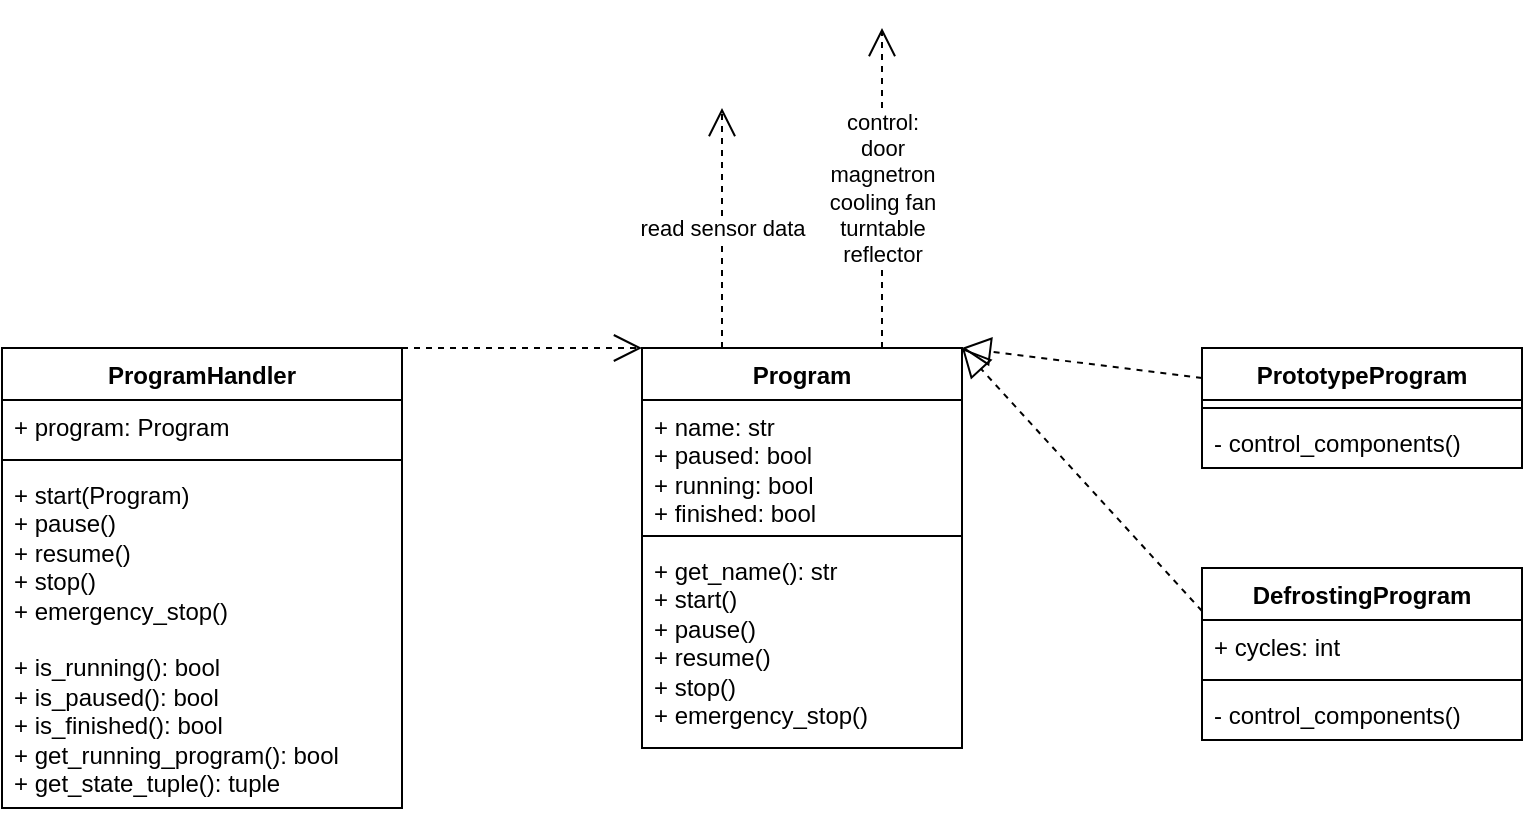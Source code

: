 <mxfile version="27.1.4">
  <diagram name="Page-1" id="vSKzTKyXfsZyXvCryQiR">
    <mxGraphModel dx="1186" dy="755" grid="1" gridSize="10" guides="1" tooltips="1" connect="1" arrows="1" fold="1" page="1" pageScale="1" pageWidth="1654" pageHeight="2336" math="0" shadow="0">
      <root>
        <mxCell id="0" />
        <mxCell id="1" parent="0" />
        <mxCell id="iqtccUUD8lSuWTrBtD2m-1" value="ProgramHandler" style="swimlane;fontStyle=1;align=center;verticalAlign=top;childLayout=stackLayout;horizontal=1;startSize=26;horizontalStack=0;resizeParent=1;resizeParentMax=0;resizeLast=0;collapsible=1;marginBottom=0;whiteSpace=wrap;html=1;" parent="1" vertex="1">
          <mxGeometry x="280" y="280" width="200" height="230" as="geometry" />
        </mxCell>
        <mxCell id="iqtccUUD8lSuWTrBtD2m-2" value="+ program: Program" style="text;strokeColor=none;fillColor=none;align=left;verticalAlign=top;spacingLeft=4;spacingRight=4;overflow=hidden;rotatable=0;points=[[0,0.5],[1,0.5]];portConstraint=eastwest;whiteSpace=wrap;html=1;" parent="iqtccUUD8lSuWTrBtD2m-1" vertex="1">
          <mxGeometry y="26" width="200" height="26" as="geometry" />
        </mxCell>
        <mxCell id="iqtccUUD8lSuWTrBtD2m-3" value="" style="line;strokeWidth=1;fillColor=none;align=left;verticalAlign=middle;spacingTop=-1;spacingLeft=3;spacingRight=3;rotatable=0;labelPosition=right;points=[];portConstraint=eastwest;strokeColor=inherit;" parent="iqtccUUD8lSuWTrBtD2m-1" vertex="1">
          <mxGeometry y="52" width="200" height="8" as="geometry" />
        </mxCell>
        <mxCell id="iqtccUUD8lSuWTrBtD2m-4" value="&lt;div&gt;+ start(Program)&lt;/div&gt;&lt;div&gt;+ pause()&lt;/div&gt;&lt;div&gt;+ resume()&lt;/div&gt;&lt;div&gt;+ stop()&lt;/div&gt;&lt;div&gt;+ emergency_stop()&lt;/div&gt;&lt;div&gt;&lt;br&gt;&lt;/div&gt;&lt;div&gt;+ is_running(): bool&lt;/div&gt;&lt;div&gt;+ is_paused(): bool&lt;/div&gt;&lt;div&gt;+ is_finished(): bool&lt;/div&gt;&lt;div&gt;+ get_running_program(): bool&lt;/div&gt;&lt;div&gt;+ get_state_tuple(): tuple&lt;/div&gt;" style="text;strokeColor=none;fillColor=none;align=left;verticalAlign=top;spacingLeft=4;spacingRight=4;overflow=hidden;rotatable=0;points=[[0,0.5],[1,0.5]];portConstraint=eastwest;whiteSpace=wrap;html=1;" parent="iqtccUUD8lSuWTrBtD2m-1" vertex="1">
          <mxGeometry y="60" width="200" height="170" as="geometry" />
        </mxCell>
        <mxCell id="iqtccUUD8lSuWTrBtD2m-5" value="Program" style="swimlane;fontStyle=1;align=center;verticalAlign=top;childLayout=stackLayout;horizontal=1;startSize=26;horizontalStack=0;resizeParent=1;resizeParentMax=0;resizeLast=0;collapsible=1;marginBottom=0;whiteSpace=wrap;html=1;" parent="1" vertex="1">
          <mxGeometry x="600" y="280" width="160" height="200" as="geometry" />
        </mxCell>
        <mxCell id="iqtccUUD8lSuWTrBtD2m-6" value="&lt;div&gt;+ name: str&lt;/div&gt;&lt;div&gt;+ paused: bool&lt;/div&gt;&lt;div&gt;+ running: bool&lt;/div&gt;&lt;div&gt;+ finished: bool&lt;/div&gt;" style="text;strokeColor=none;fillColor=none;align=left;verticalAlign=top;spacingLeft=4;spacingRight=4;overflow=hidden;rotatable=0;points=[[0,0.5],[1,0.5]];portConstraint=eastwest;whiteSpace=wrap;html=1;" parent="iqtccUUD8lSuWTrBtD2m-5" vertex="1">
          <mxGeometry y="26" width="160" height="64" as="geometry" />
        </mxCell>
        <mxCell id="iqtccUUD8lSuWTrBtD2m-7" value="" style="line;strokeWidth=1;fillColor=none;align=left;verticalAlign=middle;spacingTop=-1;spacingLeft=3;spacingRight=3;rotatable=0;labelPosition=right;points=[];portConstraint=eastwest;strokeColor=inherit;" parent="iqtccUUD8lSuWTrBtD2m-5" vertex="1">
          <mxGeometry y="90" width="160" height="8" as="geometry" />
        </mxCell>
        <mxCell id="iqtccUUD8lSuWTrBtD2m-8" value="&lt;div&gt;+ get_name(): str&lt;/div&gt;&lt;div&gt;+ start()&lt;/div&gt;&lt;div&gt;+ pause()&lt;/div&gt;&lt;div&gt;+ resume()&lt;/div&gt;&lt;div&gt;+ stop()&lt;/div&gt;&lt;div&gt;+ emergency_stop()&lt;/div&gt;" style="text;strokeColor=none;fillColor=none;align=left;verticalAlign=top;spacingLeft=4;spacingRight=4;overflow=hidden;rotatable=0;points=[[0,0.5],[1,0.5]];portConstraint=eastwest;whiteSpace=wrap;html=1;" parent="iqtccUUD8lSuWTrBtD2m-5" vertex="1">
          <mxGeometry y="98" width="160" height="102" as="geometry" />
        </mxCell>
        <mxCell id="iqtccUUD8lSuWTrBtD2m-9" value="DefrostingProgram" style="swimlane;fontStyle=1;align=center;verticalAlign=top;childLayout=stackLayout;horizontal=1;startSize=26;horizontalStack=0;resizeParent=1;resizeParentMax=0;resizeLast=0;collapsible=1;marginBottom=0;whiteSpace=wrap;html=1;" parent="1" vertex="1">
          <mxGeometry x="880" y="390" width="160" height="86" as="geometry" />
        </mxCell>
        <mxCell id="iqtccUUD8lSuWTrBtD2m-10" value="+ cycles: int" style="text;strokeColor=none;fillColor=none;align=left;verticalAlign=top;spacingLeft=4;spacingRight=4;overflow=hidden;rotatable=0;points=[[0,0.5],[1,0.5]];portConstraint=eastwest;whiteSpace=wrap;html=1;" parent="iqtccUUD8lSuWTrBtD2m-9" vertex="1">
          <mxGeometry y="26" width="160" height="26" as="geometry" />
        </mxCell>
        <mxCell id="iqtccUUD8lSuWTrBtD2m-11" value="" style="line;strokeWidth=1;fillColor=none;align=left;verticalAlign=middle;spacingTop=-1;spacingLeft=3;spacingRight=3;rotatable=0;labelPosition=right;points=[];portConstraint=eastwest;strokeColor=inherit;" parent="iqtccUUD8lSuWTrBtD2m-9" vertex="1">
          <mxGeometry y="52" width="160" height="8" as="geometry" />
        </mxCell>
        <mxCell id="iqtccUUD8lSuWTrBtD2m-12" value="- control_components()" style="text;strokeColor=none;fillColor=none;align=left;verticalAlign=top;spacingLeft=4;spacingRight=4;overflow=hidden;rotatable=0;points=[[0,0.5],[1,0.5]];portConstraint=eastwest;whiteSpace=wrap;html=1;" parent="iqtccUUD8lSuWTrBtD2m-9" vertex="1">
          <mxGeometry y="60" width="160" height="26" as="geometry" />
        </mxCell>
        <mxCell id="iqtccUUD8lSuWTrBtD2m-17" value="PrototypeProgram" style="swimlane;fontStyle=1;align=center;verticalAlign=top;childLayout=stackLayout;horizontal=1;startSize=26;horizontalStack=0;resizeParent=1;resizeParentMax=0;resizeLast=0;collapsible=1;marginBottom=0;whiteSpace=wrap;html=1;" parent="1" vertex="1">
          <mxGeometry x="880" y="280" width="160" height="60" as="geometry" />
        </mxCell>
        <mxCell id="iqtccUUD8lSuWTrBtD2m-19" value="" style="line;strokeWidth=1;fillColor=none;align=left;verticalAlign=middle;spacingTop=-1;spacingLeft=3;spacingRight=3;rotatable=0;labelPosition=right;points=[];portConstraint=eastwest;strokeColor=inherit;" parent="iqtccUUD8lSuWTrBtD2m-17" vertex="1">
          <mxGeometry y="26" width="160" height="8" as="geometry" />
        </mxCell>
        <mxCell id="iqtccUUD8lSuWTrBtD2m-20" value="- control_components()" style="text;strokeColor=none;fillColor=none;align=left;verticalAlign=top;spacingLeft=4;spacingRight=4;overflow=hidden;rotatable=0;points=[[0,0.5],[1,0.5]];portConstraint=eastwest;whiteSpace=wrap;html=1;" parent="iqtccUUD8lSuWTrBtD2m-17" vertex="1">
          <mxGeometry y="34" width="160" height="26" as="geometry" />
        </mxCell>
        <mxCell id="iqtccUUD8lSuWTrBtD2m-24" value="" style="endArrow=open;endSize=12;dashed=1;html=1;rounded=0;entryX=0;entryY=0;entryDx=0;entryDy=0;exitX=1;exitY=0;exitDx=0;exitDy=0;" parent="1" source="iqtccUUD8lSuWTrBtD2m-1" target="iqtccUUD8lSuWTrBtD2m-5" edge="1">
          <mxGeometry width="160" relative="1" as="geometry">
            <mxPoint x="480" y="268" as="sourcePoint" />
            <mxPoint x="700" y="390" as="targetPoint" />
          </mxGeometry>
        </mxCell>
        <mxCell id="RK2vmcc18IN7GK_qeMCU-5" value="" style="endArrow=block;dashed=1;endFill=0;endSize=12;html=1;rounded=0;entryX=1;entryY=0;entryDx=0;entryDy=0;exitX=0;exitY=0.25;exitDx=0;exitDy=0;" parent="1" source="iqtccUUD8lSuWTrBtD2m-9" target="iqtccUUD8lSuWTrBtD2m-5" edge="1">
          <mxGeometry width="160" relative="1" as="geometry">
            <mxPoint x="650" y="390" as="sourcePoint" />
            <mxPoint x="810" y="390" as="targetPoint" />
          </mxGeometry>
        </mxCell>
        <mxCell id="RK2vmcc18IN7GK_qeMCU-7" value="" style="endArrow=block;dashed=1;endFill=0;endSize=12;html=1;rounded=0;entryX=1;entryY=0;entryDx=0;entryDy=0;exitX=0;exitY=0.25;exitDx=0;exitDy=0;" parent="1" source="iqtccUUD8lSuWTrBtD2m-17" target="iqtccUUD8lSuWTrBtD2m-5" edge="1">
          <mxGeometry width="160" relative="1" as="geometry">
            <mxPoint x="990" y="280" as="sourcePoint" />
            <mxPoint x="870" y="400" as="targetPoint" />
          </mxGeometry>
        </mxCell>
        <mxCell id="DxeNkikQm94fjrtjvw7L-1" value="&lt;div&gt;read sensor data&lt;/div&gt;" style="endArrow=open;endSize=12;dashed=1;html=1;rounded=0;exitX=0.25;exitY=0;exitDx=0;exitDy=0;" edge="1" parent="1" source="iqtccUUD8lSuWTrBtD2m-5">
          <mxGeometry width="160" relative="1" as="geometry">
            <mxPoint x="620" y="220" as="sourcePoint" />
            <mxPoint x="640" y="160" as="targetPoint" />
          </mxGeometry>
        </mxCell>
        <mxCell id="DxeNkikQm94fjrtjvw7L-2" value="&lt;div&gt;control:&lt;/div&gt;&lt;div&gt;door&lt;/div&gt;magnetron&lt;br&gt;&lt;div&gt;cooling fan&lt;/div&gt;&lt;div&gt;turntable&lt;/div&gt;&lt;div&gt;reflector&lt;/div&gt;" style="endArrow=open;endSize=12;dashed=1;html=1;rounded=0;exitX=0.75;exitY=0;exitDx=0;exitDy=0;" edge="1" parent="1" source="iqtccUUD8lSuWTrBtD2m-5">
          <mxGeometry width="160" relative="1" as="geometry">
            <mxPoint x="640" y="300" as="sourcePoint" />
            <mxPoint x="720" y="120" as="targetPoint" />
          </mxGeometry>
        </mxCell>
      </root>
    </mxGraphModel>
  </diagram>
</mxfile>
